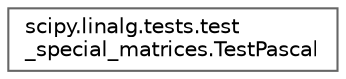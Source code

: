 digraph "Graphical Class Hierarchy"
{
 // LATEX_PDF_SIZE
  bgcolor="transparent";
  edge [fontname=Helvetica,fontsize=10,labelfontname=Helvetica,labelfontsize=10];
  node [fontname=Helvetica,fontsize=10,shape=box,height=0.2,width=0.4];
  rankdir="LR";
  Node0 [id="Node000000",label="scipy.linalg.tests.test\l_special_matrices.TestPascal",height=0.2,width=0.4,color="grey40", fillcolor="white", style="filled",URL="$d0/df2/classscipy_1_1linalg_1_1tests_1_1test__special__matrices_1_1TestPascal.html",tooltip=" "];
}
